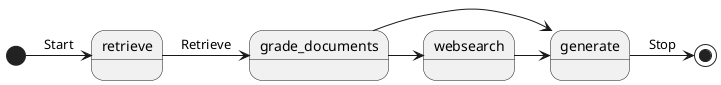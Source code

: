 @startuml Corrective RAG
skinparam monochrome true

[*] -> retrieve : Start
retrieve -> grade_documents : Retrieve
grade_documents -> websearch
websearch -> generate
grade_documents -> generate
generate -> [*] : Stop 

'State1 : Description 1
'State2 : Description 2
'State3 : Description 3
@enduml